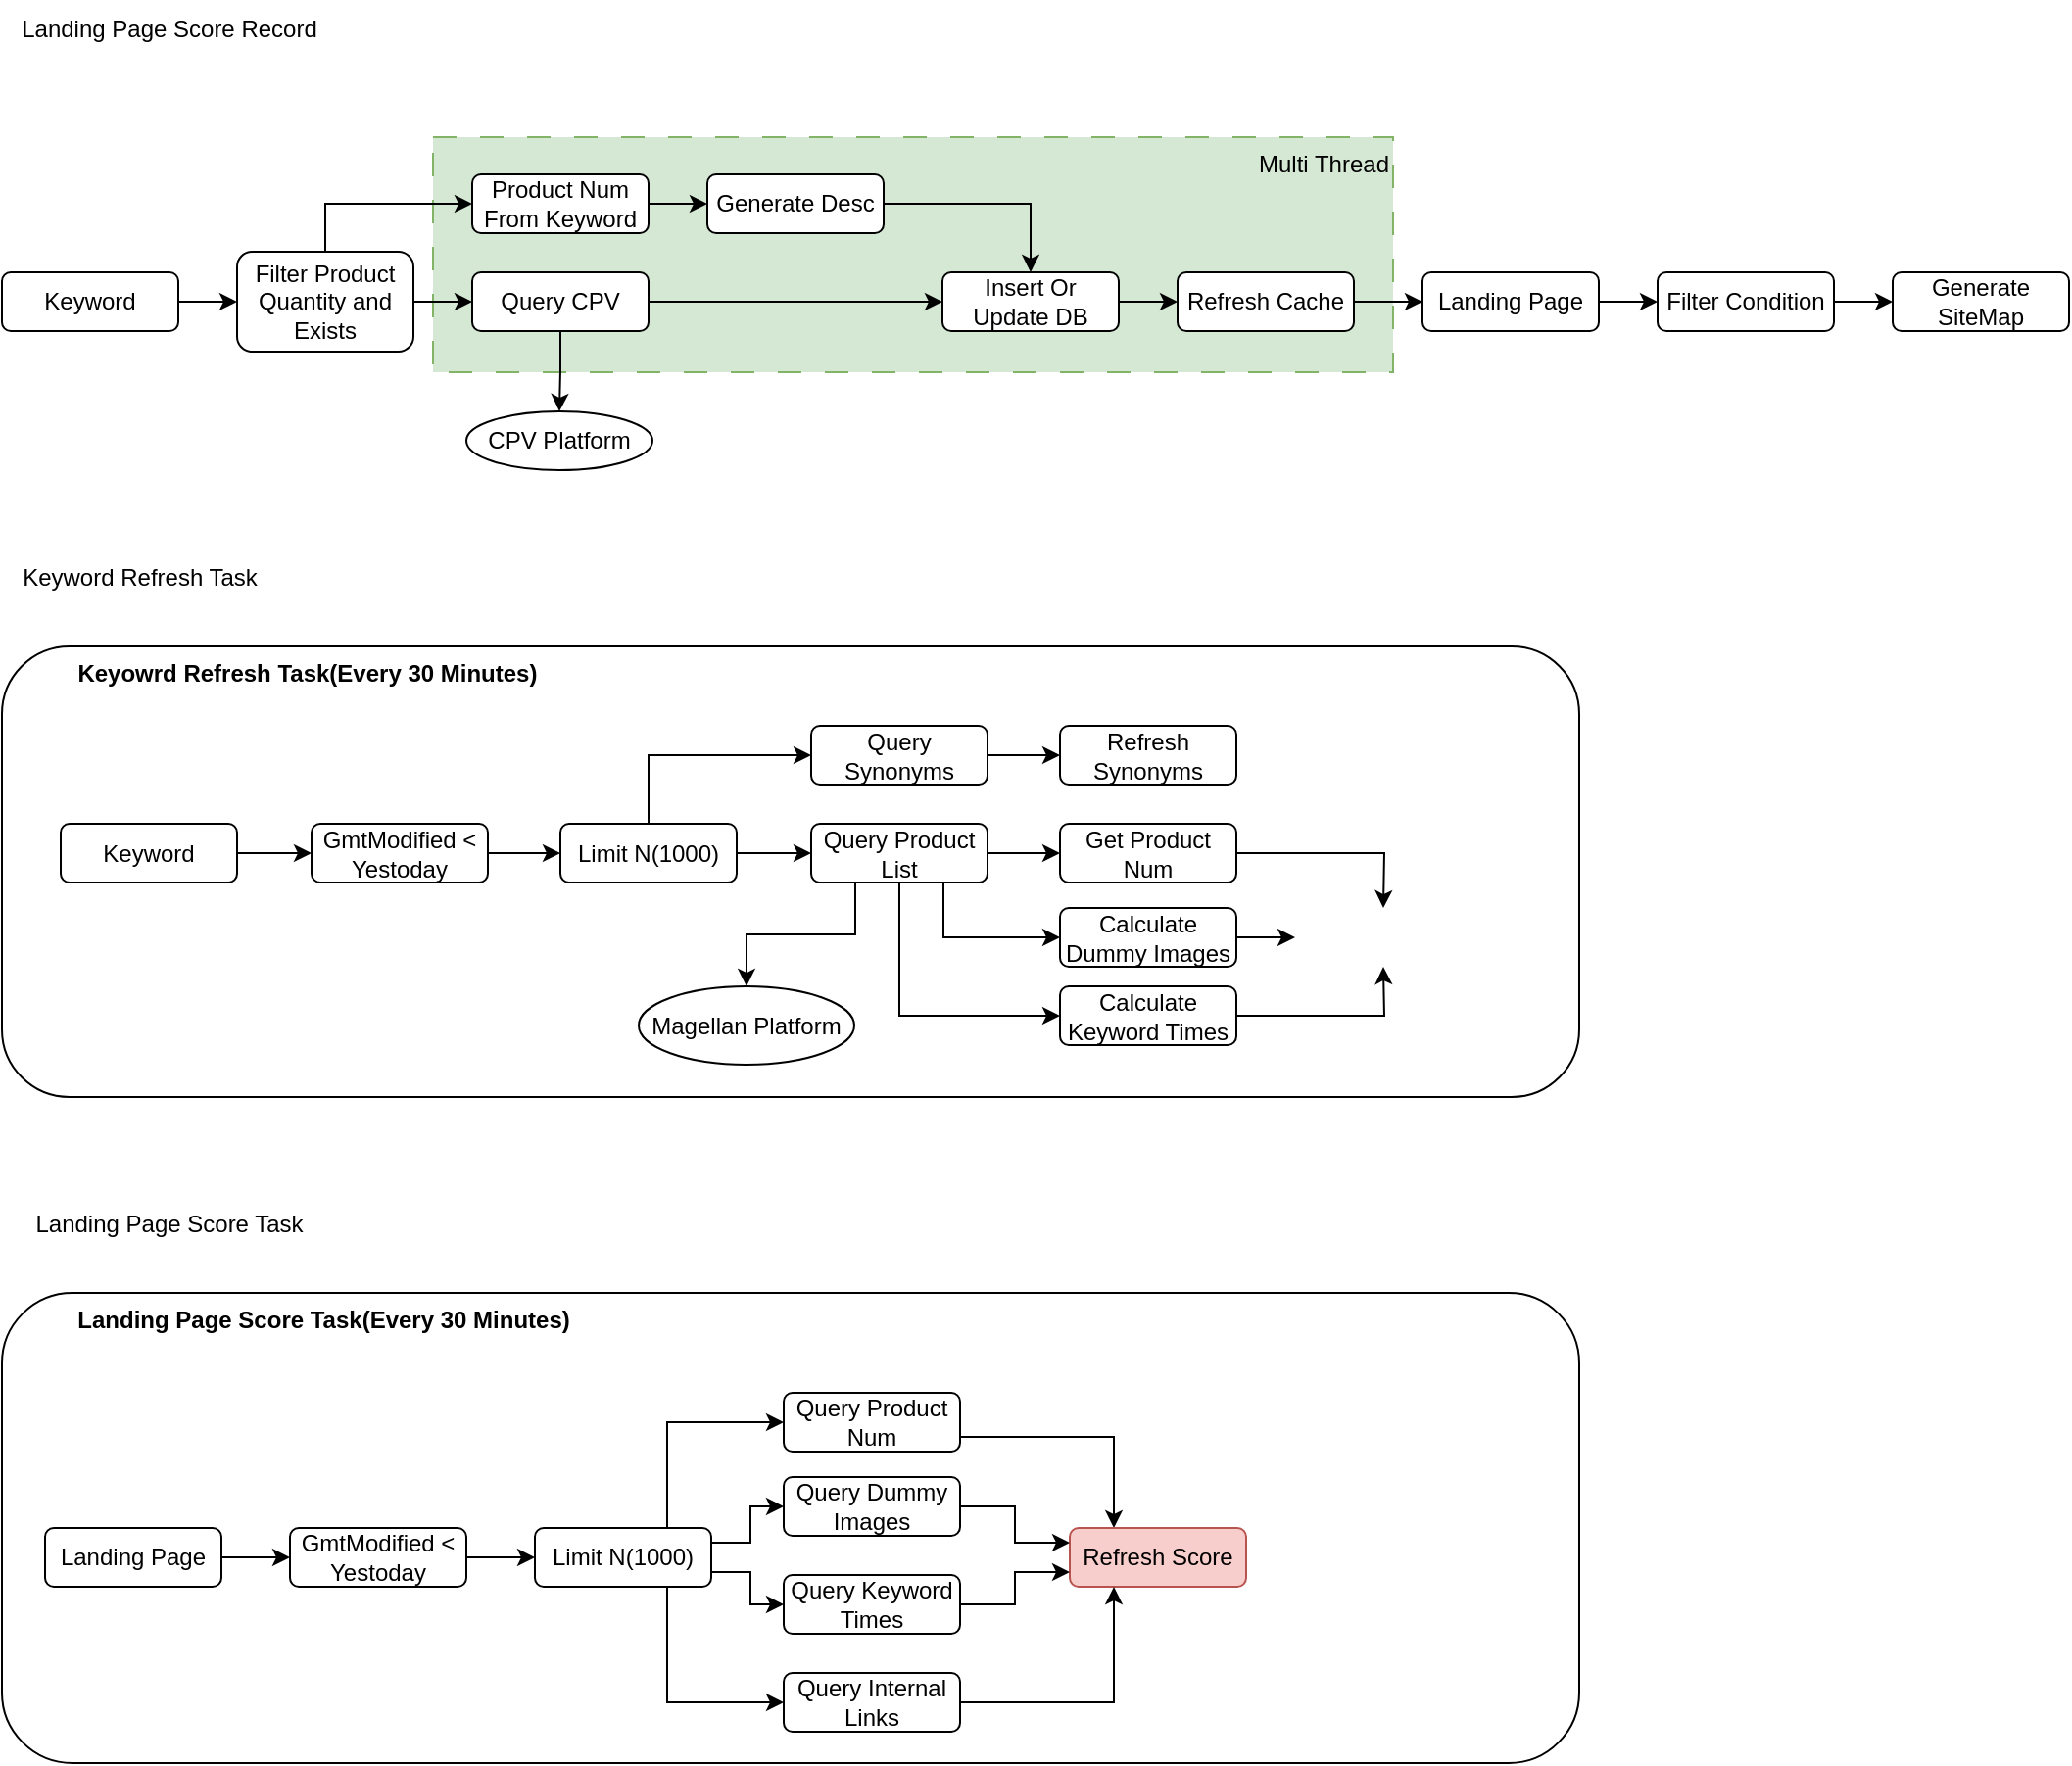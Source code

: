 <mxfile version="24.5.5" type="github">
  <diagram name="第 1 页" id="OEkk2NK1DtaFm7Vaiwa0">
    <mxGraphModel dx="1434" dy="673" grid="1" gridSize="10" guides="1" tooltips="1" connect="1" arrows="1" fold="1" page="1" pageScale="1" pageWidth="827" pageHeight="1169" math="0" shadow="0">
      <root>
        <mxCell id="0" />
        <mxCell id="1" parent="0" />
        <mxCell id="_38UN1bSElnnlys52ko4-5" value="&amp;nbsp; &amp;nbsp; &amp;nbsp; &amp;nbsp; &amp;nbsp; &amp;nbsp;&lt;b&gt;Keyowrd Refresh Task(Every 30 Minutes)&lt;/b&gt;" style="rounded=1;whiteSpace=wrap;html=1;align=left;verticalAlign=top;" vertex="1" parent="1">
          <mxGeometry x="80" y="370" width="805" height="230" as="geometry" />
        </mxCell>
        <mxCell id="u9_4qz7kyJqmKmEAL3j5-2" value="Landing Page Score Task" style="text;html=1;align=center;verticalAlign=middle;resizable=0;points=[];autosize=1;strokeColor=none;fillColor=none;" parent="1" vertex="1">
          <mxGeometry x="85" y="650" width="160" height="30" as="geometry" />
        </mxCell>
        <mxCell id="u9_4qz7kyJqmKmEAL3j5-3" value="Landing Page Score Record" style="text;html=1;align=center;verticalAlign=middle;resizable=0;points=[];autosize=1;strokeColor=none;fillColor=none;" parent="1" vertex="1">
          <mxGeometry x="80" y="40" width="170" height="30" as="geometry" />
        </mxCell>
        <mxCell id="u9_4qz7kyJqmKmEAL3j5-4" value="Multi Thread" style="rounded=0;whiteSpace=wrap;html=1;align=right;verticalAlign=top;fillColor=#d5e8d4;strokeColor=#82b366;dashed=1;dashPattern=12 12;" parent="1" vertex="1">
          <mxGeometry x="300" y="110" width="490" height="120" as="geometry" />
        </mxCell>
        <mxCell id="u9_4qz7kyJqmKmEAL3j5-5" style="edgeStyle=orthogonalEdgeStyle;rounded=0;orthogonalLoop=1;jettySize=auto;html=1;exitX=1;exitY=0.5;exitDx=0;exitDy=0;entryX=0;entryY=0.5;entryDx=0;entryDy=0;" parent="1" source="u9_4qz7kyJqmKmEAL3j5-6" target="u9_4qz7kyJqmKmEAL3j5-9" edge="1">
          <mxGeometry relative="1" as="geometry" />
        </mxCell>
        <mxCell id="u9_4qz7kyJqmKmEAL3j5-6" value="Keyword" style="rounded=1;whiteSpace=wrap;html=1;" parent="1" vertex="1">
          <mxGeometry x="80" y="179" width="90" height="30" as="geometry" />
        </mxCell>
        <mxCell id="u9_4qz7kyJqmKmEAL3j5-7" style="edgeStyle=orthogonalEdgeStyle;rounded=0;orthogonalLoop=1;jettySize=auto;html=1;exitX=1;exitY=0.5;exitDx=0;exitDy=0;entryX=0;entryY=0.5;entryDx=0;entryDy=0;" parent="1" source="u9_4qz7kyJqmKmEAL3j5-9" target="u9_4qz7kyJqmKmEAL3j5-12" edge="1">
          <mxGeometry relative="1" as="geometry" />
        </mxCell>
        <mxCell id="u9_4qz7kyJqmKmEAL3j5-8" style="edgeStyle=orthogonalEdgeStyle;rounded=0;orthogonalLoop=1;jettySize=auto;html=1;exitX=0.5;exitY=0;exitDx=0;exitDy=0;entryX=0;entryY=0.5;entryDx=0;entryDy=0;" parent="1" source="u9_4qz7kyJqmKmEAL3j5-9" target="u9_4qz7kyJqmKmEAL3j5-18" edge="1">
          <mxGeometry relative="1" as="geometry" />
        </mxCell>
        <mxCell id="u9_4qz7kyJqmKmEAL3j5-9" value="Filter Product Quantity and Exists" style="rounded=1;whiteSpace=wrap;html=1;" parent="1" vertex="1">
          <mxGeometry x="200" y="168.5" width="90" height="51" as="geometry" />
        </mxCell>
        <mxCell id="u9_4qz7kyJqmKmEAL3j5-10" style="edgeStyle=orthogonalEdgeStyle;rounded=0;orthogonalLoop=1;jettySize=auto;html=1;exitX=1;exitY=0.5;exitDx=0;exitDy=0;entryX=0;entryY=0.5;entryDx=0;entryDy=0;" parent="1" source="u9_4qz7kyJqmKmEAL3j5-12" target="u9_4qz7kyJqmKmEAL3j5-16" edge="1">
          <mxGeometry relative="1" as="geometry" />
        </mxCell>
        <mxCell id="u9_4qz7kyJqmKmEAL3j5-11" style="edgeStyle=orthogonalEdgeStyle;rounded=0;orthogonalLoop=1;jettySize=auto;html=1;exitX=0.5;exitY=1;exitDx=0;exitDy=0;entryX=0.5;entryY=0;entryDx=0;entryDy=0;" parent="1" source="u9_4qz7kyJqmKmEAL3j5-12" target="u9_4qz7kyJqmKmEAL3j5-19" edge="1">
          <mxGeometry relative="1" as="geometry" />
        </mxCell>
        <mxCell id="u9_4qz7kyJqmKmEAL3j5-12" value="Query CPV" style="rounded=1;whiteSpace=wrap;html=1;" parent="1" vertex="1">
          <mxGeometry x="320" y="179" width="90" height="30" as="geometry" />
        </mxCell>
        <mxCell id="_38UN1bSElnnlys52ko4-2" style="edgeStyle=orthogonalEdgeStyle;rounded=0;orthogonalLoop=1;jettySize=auto;html=1;exitX=1;exitY=0.5;exitDx=0;exitDy=0;entryX=0.5;entryY=0;entryDx=0;entryDy=0;" edge="1" parent="1" source="u9_4qz7kyJqmKmEAL3j5-14" target="u9_4qz7kyJqmKmEAL3j5-16">
          <mxGeometry relative="1" as="geometry" />
        </mxCell>
        <mxCell id="u9_4qz7kyJqmKmEAL3j5-14" value="Generate Desc" style="rounded=1;whiteSpace=wrap;html=1;" parent="1" vertex="1">
          <mxGeometry x="440" y="129" width="90" height="30" as="geometry" />
        </mxCell>
        <mxCell id="u9_4qz7kyJqmKmEAL3j5-15" style="edgeStyle=orthogonalEdgeStyle;rounded=0;orthogonalLoop=1;jettySize=auto;html=1;exitX=1;exitY=0.5;exitDx=0;exitDy=0;" parent="1" source="u9_4qz7kyJqmKmEAL3j5-16" target="u9_4qz7kyJqmKmEAL3j5-42" edge="1">
          <mxGeometry relative="1" as="geometry" />
        </mxCell>
        <mxCell id="u9_4qz7kyJqmKmEAL3j5-16" value="Insert Or Update DB" style="rounded=1;whiteSpace=wrap;html=1;" parent="1" vertex="1">
          <mxGeometry x="560" y="179" width="90" height="30" as="geometry" />
        </mxCell>
        <mxCell id="u9_4qz7kyJqmKmEAL3j5-17" style="edgeStyle=orthogonalEdgeStyle;rounded=0;orthogonalLoop=1;jettySize=auto;html=1;exitX=1;exitY=0.5;exitDx=0;exitDy=0;entryX=0;entryY=0.5;entryDx=0;entryDy=0;" parent="1" source="u9_4qz7kyJqmKmEAL3j5-18" target="u9_4qz7kyJqmKmEAL3j5-14" edge="1">
          <mxGeometry relative="1" as="geometry" />
        </mxCell>
        <mxCell id="u9_4qz7kyJqmKmEAL3j5-18" value="&lt;div&gt;Product Num From Keyword&lt;/div&gt;" style="rounded=1;whiteSpace=wrap;html=1;" parent="1" vertex="1">
          <mxGeometry x="320" y="129" width="90" height="30" as="geometry" />
        </mxCell>
        <mxCell id="u9_4qz7kyJqmKmEAL3j5-19" value="CPV Platform" style="ellipse;whiteSpace=wrap;html=1;" parent="1" vertex="1">
          <mxGeometry x="317" y="250" width="95" height="30" as="geometry" />
        </mxCell>
        <mxCell id="u9_4qz7kyJqmKmEAL3j5-25" value="&lt;b&gt;&amp;nbsp; &amp;nbsp; &amp;nbsp; &amp;nbsp; &amp;nbsp; &amp;nbsp;Landing Page&amp;nbsp;Score Task(Every 30 Minutes)&lt;/b&gt;" style="rounded=1;whiteSpace=wrap;html=1;align=left;verticalAlign=top;" parent="1" vertex="1">
          <mxGeometry x="80" y="700" width="805" height="240" as="geometry" />
        </mxCell>
        <mxCell id="u9_4qz7kyJqmKmEAL3j5-26" style="edgeStyle=orthogonalEdgeStyle;rounded=0;orthogonalLoop=1;jettySize=auto;html=1;exitX=1;exitY=0.5;exitDx=0;exitDy=0;entryX=0;entryY=0.5;entryDx=0;entryDy=0;" parent="1" source="u9_4qz7kyJqmKmEAL3j5-27" target="u9_4qz7kyJqmKmEAL3j5-29" edge="1">
          <mxGeometry relative="1" as="geometry" />
        </mxCell>
        <mxCell id="u9_4qz7kyJqmKmEAL3j5-27" value="Landing Page" style="rounded=1;whiteSpace=wrap;html=1;" parent="1" vertex="1">
          <mxGeometry x="102" y="820" width="90" height="30" as="geometry" />
        </mxCell>
        <mxCell id="u9_4qz7kyJqmKmEAL3j5-28" style="edgeStyle=orthogonalEdgeStyle;rounded=0;orthogonalLoop=1;jettySize=auto;html=1;exitX=1;exitY=0.5;exitDx=0;exitDy=0;entryX=0;entryY=0.5;entryDx=0;entryDy=0;" parent="1" source="u9_4qz7kyJqmKmEAL3j5-29" target="u9_4qz7kyJqmKmEAL3j5-34" edge="1">
          <mxGeometry relative="1" as="geometry" />
        </mxCell>
        <mxCell id="u9_4qz7kyJqmKmEAL3j5-29" value="GmtModified &amp;lt; Yestoday" style="rounded=1;whiteSpace=wrap;html=1;" parent="1" vertex="1">
          <mxGeometry x="227" y="820" width="90" height="30" as="geometry" />
        </mxCell>
        <mxCell id="u9_4qz7kyJqmKmEAL3j5-30" style="edgeStyle=orthogonalEdgeStyle;rounded=0;orthogonalLoop=1;jettySize=auto;html=1;exitX=0.75;exitY=0;exitDx=0;exitDy=0;entryX=0;entryY=0.5;entryDx=0;entryDy=0;" parent="1" source="u9_4qz7kyJqmKmEAL3j5-34" target="u9_4qz7kyJqmKmEAL3j5-37" edge="1">
          <mxGeometry relative="1" as="geometry" />
        </mxCell>
        <mxCell id="u9_4qz7kyJqmKmEAL3j5-31" style="edgeStyle=orthogonalEdgeStyle;rounded=0;orthogonalLoop=1;jettySize=auto;html=1;exitX=1;exitY=0.25;exitDx=0;exitDy=0;entryX=0;entryY=0.5;entryDx=0;entryDy=0;" parent="1" source="u9_4qz7kyJqmKmEAL3j5-34" target="u9_4qz7kyJqmKmEAL3j5-44" edge="1">
          <mxGeometry relative="1" as="geometry" />
        </mxCell>
        <mxCell id="u9_4qz7kyJqmKmEAL3j5-32" style="edgeStyle=orthogonalEdgeStyle;rounded=0;orthogonalLoop=1;jettySize=auto;html=1;exitX=1;exitY=0.75;exitDx=0;exitDy=0;entryX=0;entryY=0.5;entryDx=0;entryDy=0;" parent="1" source="u9_4qz7kyJqmKmEAL3j5-34" target="u9_4qz7kyJqmKmEAL3j5-46" edge="1">
          <mxGeometry relative="1" as="geometry" />
        </mxCell>
        <mxCell id="u9_4qz7kyJqmKmEAL3j5-33" style="edgeStyle=orthogonalEdgeStyle;rounded=0;orthogonalLoop=1;jettySize=auto;html=1;exitX=0.75;exitY=1;exitDx=0;exitDy=0;entryX=0;entryY=0.5;entryDx=0;entryDy=0;" parent="1" source="u9_4qz7kyJqmKmEAL3j5-34" target="u9_4qz7kyJqmKmEAL3j5-48" edge="1">
          <mxGeometry relative="1" as="geometry" />
        </mxCell>
        <mxCell id="u9_4qz7kyJqmKmEAL3j5-34" value="Limit N(1000)" style="rounded=1;whiteSpace=wrap;html=1;" parent="1" vertex="1">
          <mxGeometry x="352" y="820" width="90" height="30" as="geometry" />
        </mxCell>
        <mxCell id="u9_4qz7kyJqmKmEAL3j5-35" style="edgeStyle=orthogonalEdgeStyle;rounded=0;orthogonalLoop=1;jettySize=auto;html=1;exitX=1;exitY=0.75;exitDx=0;exitDy=0;entryX=0.25;entryY=0;entryDx=0;entryDy=0;" parent="1" source="u9_4qz7kyJqmKmEAL3j5-37" target="u9_4qz7kyJqmKmEAL3j5-40" edge="1">
          <mxGeometry relative="1" as="geometry" />
        </mxCell>
        <mxCell id="u9_4qz7kyJqmKmEAL3j5-37" value="Query Product Num" style="rounded=1;whiteSpace=wrap;html=1;" parent="1" vertex="1">
          <mxGeometry x="479" y="751" width="90" height="30" as="geometry" />
        </mxCell>
        <mxCell id="u9_4qz7kyJqmKmEAL3j5-40" value="Refresh Score" style="rounded=1;whiteSpace=wrap;html=1;fillColor=#f8cecc;strokeColor=#b85450;" parent="1" vertex="1">
          <mxGeometry x="625" y="820" width="90" height="30" as="geometry" />
        </mxCell>
        <mxCell id="u9_4qz7kyJqmKmEAL3j5-41" style="edgeStyle=orthogonalEdgeStyle;rounded=0;orthogonalLoop=1;jettySize=auto;html=1;exitX=1;exitY=0.5;exitDx=0;exitDy=0;entryX=0;entryY=0.5;entryDx=0;entryDy=0;" parent="1" source="u9_4qz7kyJqmKmEAL3j5-42" target="u9_4qz7kyJqmKmEAL3j5-51" edge="1">
          <mxGeometry relative="1" as="geometry" />
        </mxCell>
        <mxCell id="u9_4qz7kyJqmKmEAL3j5-42" value="Refresh Cache" style="rounded=1;whiteSpace=wrap;html=1;" parent="1" vertex="1">
          <mxGeometry x="680" y="179" width="90" height="30" as="geometry" />
        </mxCell>
        <mxCell id="u9_4qz7kyJqmKmEAL3j5-43" style="edgeStyle=orthogonalEdgeStyle;rounded=0;orthogonalLoop=1;jettySize=auto;html=1;exitX=1;exitY=0.5;exitDx=0;exitDy=0;entryX=0;entryY=0.25;entryDx=0;entryDy=0;" parent="1" source="u9_4qz7kyJqmKmEAL3j5-44" target="u9_4qz7kyJqmKmEAL3j5-40" edge="1">
          <mxGeometry relative="1" as="geometry" />
        </mxCell>
        <mxCell id="u9_4qz7kyJqmKmEAL3j5-44" value="Query Dummy Images" style="rounded=1;whiteSpace=wrap;html=1;" parent="1" vertex="1">
          <mxGeometry x="479" y="794" width="90" height="30" as="geometry" />
        </mxCell>
        <mxCell id="u9_4qz7kyJqmKmEAL3j5-45" style="edgeStyle=orthogonalEdgeStyle;rounded=0;orthogonalLoop=1;jettySize=auto;html=1;exitX=1;exitY=0.5;exitDx=0;exitDy=0;entryX=0;entryY=0.75;entryDx=0;entryDy=0;" parent="1" source="u9_4qz7kyJqmKmEAL3j5-46" target="u9_4qz7kyJqmKmEAL3j5-40" edge="1">
          <mxGeometry relative="1" as="geometry" />
        </mxCell>
        <mxCell id="u9_4qz7kyJqmKmEAL3j5-46" value="Query Keyword Times" style="rounded=1;whiteSpace=wrap;html=1;" parent="1" vertex="1">
          <mxGeometry x="479" y="844" width="90" height="30" as="geometry" />
        </mxCell>
        <mxCell id="u9_4qz7kyJqmKmEAL3j5-47" style="edgeStyle=orthogonalEdgeStyle;rounded=0;orthogonalLoop=1;jettySize=auto;html=1;exitX=1;exitY=0.5;exitDx=0;exitDy=0;entryX=0.25;entryY=1;entryDx=0;entryDy=0;" parent="1" source="u9_4qz7kyJqmKmEAL3j5-48" target="u9_4qz7kyJqmKmEAL3j5-40" edge="1">
          <mxGeometry relative="1" as="geometry" />
        </mxCell>
        <mxCell id="u9_4qz7kyJqmKmEAL3j5-48" value="Query Internal Links" style="rounded=1;whiteSpace=wrap;html=1;" parent="1" vertex="1">
          <mxGeometry x="479" y="894" width="90" height="30" as="geometry" />
        </mxCell>
        <mxCell id="u9_4qz7kyJqmKmEAL3j5-50" style="edgeStyle=orthogonalEdgeStyle;rounded=0;orthogonalLoop=1;jettySize=auto;html=1;exitX=1;exitY=0.5;exitDx=0;exitDy=0;entryX=0;entryY=0.5;entryDx=0;entryDy=0;shadow=0;" parent="1" source="u9_4qz7kyJqmKmEAL3j5-51" target="u9_4qz7kyJqmKmEAL3j5-53" edge="1">
          <mxGeometry relative="1" as="geometry" />
        </mxCell>
        <mxCell id="u9_4qz7kyJqmKmEAL3j5-51" value="Landing Page" style="rounded=1;whiteSpace=wrap;html=1;shadow=0;" parent="1" vertex="1">
          <mxGeometry x="805" y="179" width="90" height="30" as="geometry" />
        </mxCell>
        <mxCell id="u9_4qz7kyJqmKmEAL3j5-52" style="edgeStyle=orthogonalEdgeStyle;rounded=0;orthogonalLoop=1;jettySize=auto;html=1;exitX=1;exitY=0.5;exitDx=0;exitDy=0;entryX=0;entryY=0.5;entryDx=0;entryDy=0;shadow=0;" parent="1" source="u9_4qz7kyJqmKmEAL3j5-53" edge="1">
          <mxGeometry relative="1" as="geometry">
            <mxPoint x="1045" y="194" as="targetPoint" />
          </mxGeometry>
        </mxCell>
        <mxCell id="u9_4qz7kyJqmKmEAL3j5-53" value="Filter Condition" style="rounded=1;whiteSpace=wrap;html=1;shadow=0;" parent="1" vertex="1">
          <mxGeometry x="925" y="179" width="90" height="30" as="geometry" />
        </mxCell>
        <mxCell id="u9_4qz7kyJqmKmEAL3j5-54" value="Generate SiteMap" style="rounded=1;whiteSpace=wrap;html=1;shadow=0;" parent="1" vertex="1">
          <mxGeometry x="1045" y="179" width="90" height="30" as="geometry" />
        </mxCell>
        <mxCell id="_38UN1bSElnnlys52ko4-3" value="Keyword Refresh Task" style="text;html=1;align=center;verticalAlign=middle;resizable=0;points=[];autosize=1;strokeColor=none;fillColor=none;" vertex="1" parent="1">
          <mxGeometry x="80" y="320" width="140" height="30" as="geometry" />
        </mxCell>
        <mxCell id="_38UN1bSElnnlys52ko4-6" style="edgeStyle=orthogonalEdgeStyle;rounded=0;orthogonalLoop=1;jettySize=auto;html=1;exitX=1;exitY=0.5;exitDx=0;exitDy=0;entryX=0;entryY=0.5;entryDx=0;entryDy=0;" edge="1" parent="1" source="_38UN1bSElnnlys52ko4-7" target="_38UN1bSElnnlys52ko4-16">
          <mxGeometry relative="1" as="geometry" />
        </mxCell>
        <mxCell id="_38UN1bSElnnlys52ko4-7" value="Keyword" style="rounded=1;whiteSpace=wrap;html=1;" vertex="1" parent="1">
          <mxGeometry x="110" y="460.5" width="90" height="30" as="geometry" />
        </mxCell>
        <mxCell id="_38UN1bSElnnlys52ko4-8" style="edgeStyle=orthogonalEdgeStyle;rounded=0;orthogonalLoop=1;jettySize=auto;html=1;exitX=1;exitY=0.5;exitDx=0;exitDy=0;entryX=0;entryY=0.5;entryDx=0;entryDy=0;" edge="1" parent="1" source="_38UN1bSElnnlys52ko4-12" target="_38UN1bSElnnlys52ko4-14">
          <mxGeometry relative="1" as="geometry" />
        </mxCell>
        <mxCell id="_38UN1bSElnnlys52ko4-9" style="edgeStyle=orthogonalEdgeStyle;rounded=0;orthogonalLoop=1;jettySize=auto;html=1;exitX=0.75;exitY=1;exitDx=0;exitDy=0;entryX=0;entryY=0.5;entryDx=0;entryDy=0;" edge="1" parent="1" source="_38UN1bSElnnlys52ko4-12" target="_38UN1bSElnnlys52ko4-23">
          <mxGeometry relative="1" as="geometry" />
        </mxCell>
        <mxCell id="_38UN1bSElnnlys52ko4-10" style="edgeStyle=orthogonalEdgeStyle;rounded=0;orthogonalLoop=1;jettySize=auto;html=1;exitX=0.5;exitY=1;exitDx=0;exitDy=0;entryX=0;entryY=0.5;entryDx=0;entryDy=0;" edge="1" parent="1" source="_38UN1bSElnnlys52ko4-12" target="_38UN1bSElnnlys52ko4-24">
          <mxGeometry relative="1" as="geometry" />
        </mxCell>
        <mxCell id="_38UN1bSElnnlys52ko4-11" style="edgeStyle=orthogonalEdgeStyle;rounded=0;orthogonalLoop=1;jettySize=auto;html=1;exitX=0.25;exitY=1;exitDx=0;exitDy=0;entryX=0.5;entryY=0;entryDx=0;entryDy=0;" edge="1" parent="1" source="_38UN1bSElnnlys52ko4-12" target="_38UN1bSElnnlys52ko4-13">
          <mxGeometry relative="1" as="geometry" />
        </mxCell>
        <mxCell id="_38UN1bSElnnlys52ko4-12" value="Query Product List" style="rounded=1;whiteSpace=wrap;html=1;" vertex="1" parent="1">
          <mxGeometry x="493" y="460.5" width="90" height="30" as="geometry" />
        </mxCell>
        <mxCell id="_38UN1bSElnnlys52ko4-13" value="Magellan Platform" style="ellipse;whiteSpace=wrap;html=1;" vertex="1" parent="1">
          <mxGeometry x="405" y="543.5" width="110" height="40" as="geometry" />
        </mxCell>
        <mxCell id="_38UN1bSElnnlys52ko4-35" style="edgeStyle=orthogonalEdgeStyle;rounded=0;orthogonalLoop=1;jettySize=auto;html=1;exitX=1;exitY=0.5;exitDx=0;exitDy=0;entryX=0.5;entryY=0;entryDx=0;entryDy=0;" edge="1" parent="1" source="_38UN1bSElnnlys52ko4-14">
          <mxGeometry relative="1" as="geometry">
            <mxPoint x="785" y="503.5" as="targetPoint" />
          </mxGeometry>
        </mxCell>
        <mxCell id="_38UN1bSElnnlys52ko4-14" value="Get Product Num" style="rounded=1;whiteSpace=wrap;html=1;" vertex="1" parent="1">
          <mxGeometry x="620" y="460.5" width="90" height="30" as="geometry" />
        </mxCell>
        <mxCell id="_38UN1bSElnnlys52ko4-15" style="edgeStyle=orthogonalEdgeStyle;rounded=0;orthogonalLoop=1;jettySize=auto;html=1;exitX=1;exitY=0.5;exitDx=0;exitDy=0;entryX=0;entryY=0.5;entryDx=0;entryDy=0;" edge="1" parent="1" source="_38UN1bSElnnlys52ko4-16" target="_38UN1bSElnnlys52ko4-19">
          <mxGeometry relative="1" as="geometry" />
        </mxCell>
        <mxCell id="_38UN1bSElnnlys52ko4-16" value="GmtModified &amp;lt; Yestoday" style="rounded=1;whiteSpace=wrap;html=1;" vertex="1" parent="1">
          <mxGeometry x="238" y="460.5" width="90" height="30" as="geometry" />
        </mxCell>
        <mxCell id="_38UN1bSElnnlys52ko4-17" style="edgeStyle=orthogonalEdgeStyle;rounded=0;orthogonalLoop=1;jettySize=auto;html=1;exitX=1;exitY=0.5;exitDx=0;exitDy=0;entryX=0;entryY=0.5;entryDx=0;entryDy=0;" edge="1" parent="1" source="_38UN1bSElnnlys52ko4-19" target="_38UN1bSElnnlys52ko4-12">
          <mxGeometry relative="1" as="geometry" />
        </mxCell>
        <mxCell id="_38UN1bSElnnlys52ko4-18" style="edgeStyle=orthogonalEdgeStyle;rounded=0;orthogonalLoop=1;jettySize=auto;html=1;exitX=0.5;exitY=0;exitDx=0;exitDy=0;entryX=0;entryY=0.5;entryDx=0;entryDy=0;" edge="1" parent="1" source="_38UN1bSElnnlys52ko4-19" target="_38UN1bSElnnlys52ko4-21">
          <mxGeometry relative="1" as="geometry" />
        </mxCell>
        <mxCell id="_38UN1bSElnnlys52ko4-19" value="Limit N(1000)" style="rounded=1;whiteSpace=wrap;html=1;" vertex="1" parent="1">
          <mxGeometry x="365" y="460.5" width="90" height="30" as="geometry" />
        </mxCell>
        <mxCell id="_38UN1bSElnnlys52ko4-20" style="edgeStyle=orthogonalEdgeStyle;rounded=0;orthogonalLoop=1;jettySize=auto;html=1;exitX=1;exitY=0.5;exitDx=0;exitDy=0;entryX=0;entryY=0.5;entryDx=0;entryDy=0;" edge="1" parent="1" source="_38UN1bSElnnlys52ko4-21" target="_38UN1bSElnnlys52ko4-22">
          <mxGeometry relative="1" as="geometry" />
        </mxCell>
        <mxCell id="_38UN1bSElnnlys52ko4-21" value="Query Synonyms" style="rounded=1;whiteSpace=wrap;html=1;" vertex="1" parent="1">
          <mxGeometry x="493" y="410.5" width="90" height="30" as="geometry" />
        </mxCell>
        <mxCell id="_38UN1bSElnnlys52ko4-22" value="Refresh Synonyms" style="rounded=1;whiteSpace=wrap;html=1;" vertex="1" parent="1">
          <mxGeometry x="620" y="410.5" width="90" height="30" as="geometry" />
        </mxCell>
        <mxCell id="_38UN1bSElnnlys52ko4-36" style="edgeStyle=orthogonalEdgeStyle;rounded=0;orthogonalLoop=1;jettySize=auto;html=1;exitX=1;exitY=0.5;exitDx=0;exitDy=0;entryX=0;entryY=0.5;entryDx=0;entryDy=0;" edge="1" parent="1" source="_38UN1bSElnnlys52ko4-23">
          <mxGeometry relative="1" as="geometry">
            <mxPoint x="740" y="518.5" as="targetPoint" />
          </mxGeometry>
        </mxCell>
        <mxCell id="_38UN1bSElnnlys52ko4-23" value="Calculate Dummy Images" style="rounded=1;whiteSpace=wrap;html=1;" vertex="1" parent="1">
          <mxGeometry x="620" y="503.5" width="90" height="30" as="geometry" />
        </mxCell>
        <mxCell id="_38UN1bSElnnlys52ko4-37" style="edgeStyle=orthogonalEdgeStyle;rounded=0;orthogonalLoop=1;jettySize=auto;html=1;exitX=1;exitY=0.5;exitDx=0;exitDy=0;entryX=0.5;entryY=1;entryDx=0;entryDy=0;" edge="1" parent="1" source="_38UN1bSElnnlys52ko4-24">
          <mxGeometry relative="1" as="geometry">
            <mxPoint x="785" y="533.5" as="targetPoint" />
          </mxGeometry>
        </mxCell>
        <mxCell id="_38UN1bSElnnlys52ko4-24" value="Calculate Keyword Times" style="rounded=1;whiteSpace=wrap;html=1;" vertex="1" parent="1">
          <mxGeometry x="620" y="543.5" width="90" height="30" as="geometry" />
        </mxCell>
      </root>
    </mxGraphModel>
  </diagram>
</mxfile>
